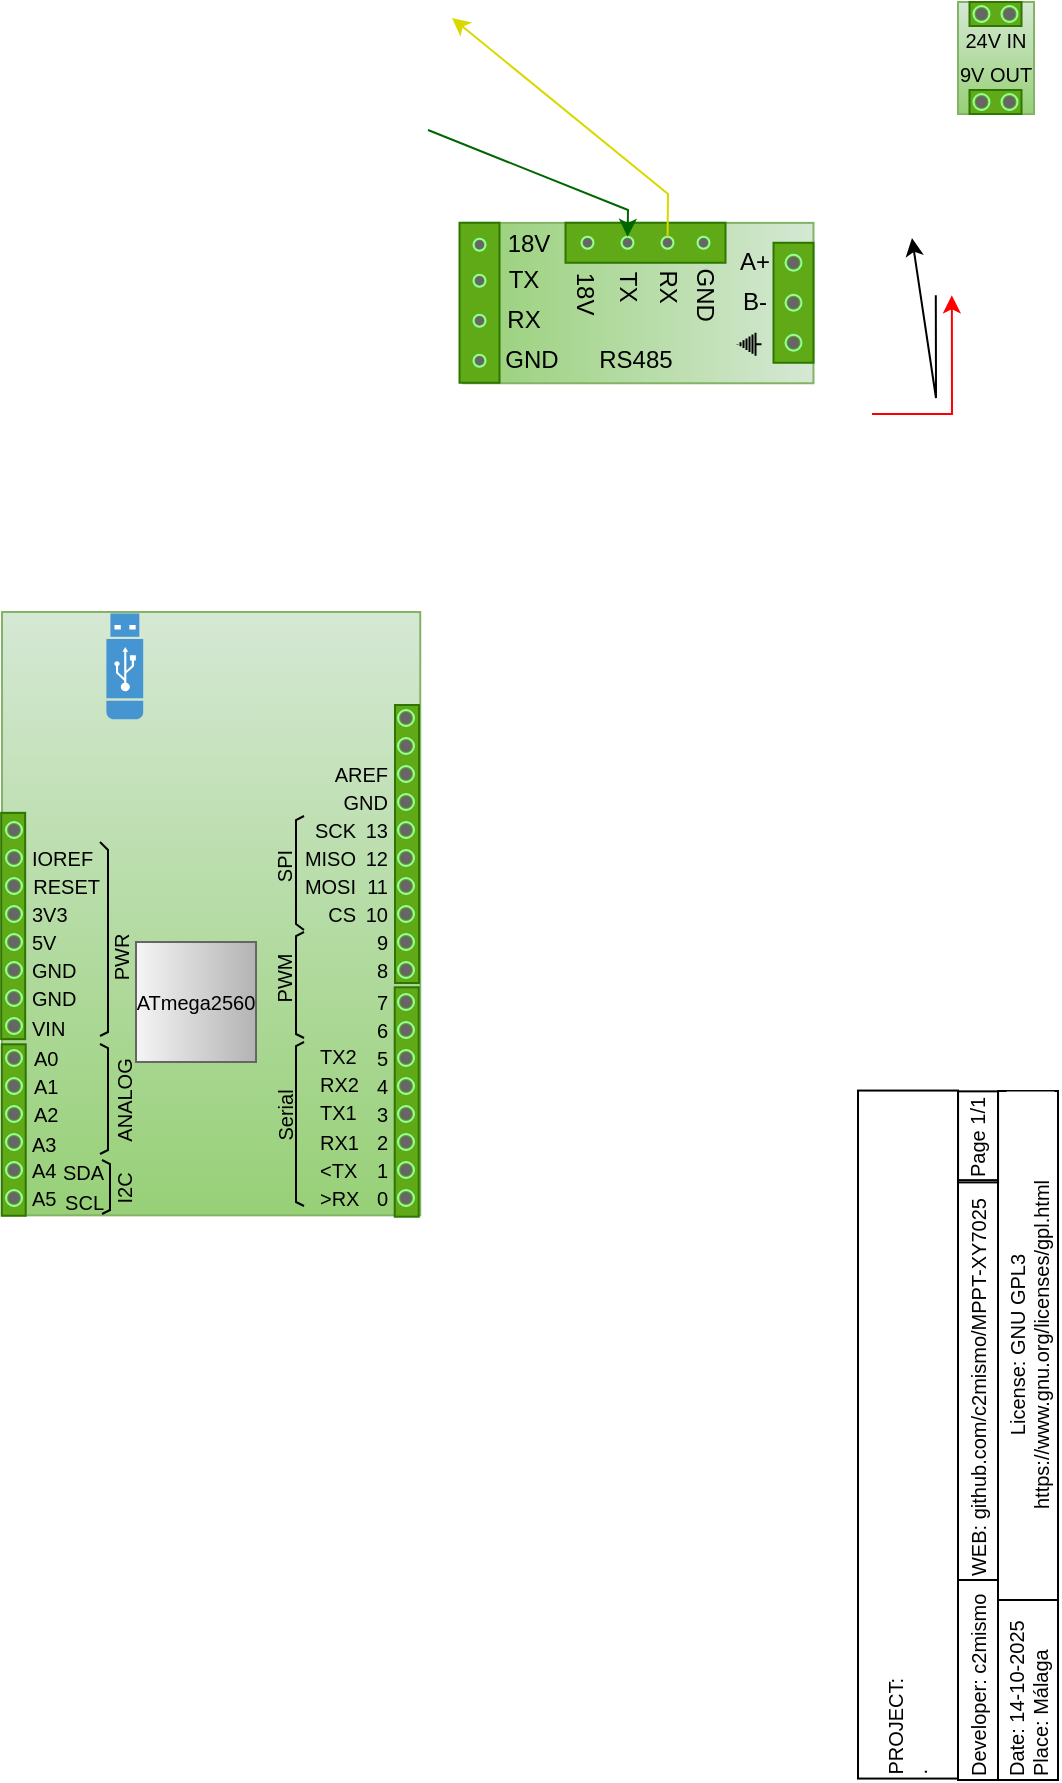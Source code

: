 <mxfile version="28.2.5">
  <diagram id="8Y96ZTpbi4Ko7jH98ETB" name="Página-1">
    <mxGraphModel dx="837" dy="505" grid="1" gridSize="2" guides="1" tooltips="1" connect="1" arrows="1" fold="1" page="1" pageScale="1" pageWidth="827" pageHeight="1169" background="#ffffff" math="0" shadow="0">
      <root>
        <mxCell id="0" />
        <mxCell id="1" parent="0" />
        <mxCell id="uZOcMpBIj2T9dv19T4rY-1" value="" style="rounded=0;whiteSpace=wrap;html=1;strokeColor=#82b366;fontSize=10;align=center;gradientColor=#97d077;labelBackgroundColor=#2a2a2a;endFill=0;endSize=1;startFill=1;startArrow=classic;fillColor=#d5e8d4;" parent="1" vertex="1">
          <mxGeometry x="767" y="264" width="38" height="56" as="geometry" />
        </mxCell>
        <mxCell id="uZOcMpBIj2T9dv19T4rY-2" value="" style="rounded=0;whiteSpace=wrap;html=1;fontSize=10;align=center;fontColor=#ffffff;labelBackgroundColor=#FFFFFF;fillColor=#60A917;strokeColor=#2D7600;" parent="1" vertex="1">
          <mxGeometry x="772.75" y="264" width="26" height="12" as="geometry" />
        </mxCell>
        <mxCell id="uZOcMpBIj2T9dv19T4rY-4" value="" style="dashed=0;labelPosition=right;align=left;shape=mxgraph.gmdl.radiobutton;strokeWidth=1;aspect=fixed;fontColor=#ffffff;strokeColor=#96FF9D;fillColor=#666666;rotation=90;" parent="1" vertex="1">
          <mxGeometry x="788.75" y="266" width="8" height="8" as="geometry" />
        </mxCell>
        <mxCell id="uZOcMpBIj2T9dv19T4rY-5" value="" style="dashed=0;labelPosition=right;align=left;shape=mxgraph.gmdl.radiobutton;strokeWidth=1;aspect=fixed;fontColor=#ffffff;fillColor=#666666;rotation=90;strokeColor=#96FF9D;" parent="1" vertex="1">
          <mxGeometry x="774.75" y="266" width="8" height="8" as="geometry" />
        </mxCell>
        <mxCell id="uZOcMpBIj2T9dv19T4rY-22" value="24V IN" style="text;html=1;strokeColor=none;fillColor=none;align=center;verticalAlign=middle;whiteSpace=wrap;rounded=0;fontSize=10;fontColor=#000000;rotation=0;spacing=0;" parent="1" vertex="1">
          <mxGeometry x="765.75" y="279" width="40" height="8" as="geometry" />
        </mxCell>
        <mxCell id="uZOcMpBIj2T9dv19T4rY-23" value="" style="rounded=0;whiteSpace=wrap;html=1;fontSize=10;align=center;fontColor=#ffffff;labelBackgroundColor=#FFFFFF;fillColor=#60A917;strokeColor=#2D7600;" parent="1" vertex="1">
          <mxGeometry x="772.75" y="308" width="26" height="12" as="geometry" />
        </mxCell>
        <mxCell id="uZOcMpBIj2T9dv19T4rY-24" value="" style="dashed=0;labelPosition=right;align=left;shape=mxgraph.gmdl.radiobutton;strokeWidth=1;aspect=fixed;fontColor=#ffffff;strokeColor=#96FF9D;fillColor=#666666;rotation=90;" parent="1" vertex="1">
          <mxGeometry x="788.75" y="310" width="8" height="8" as="geometry" />
        </mxCell>
        <mxCell id="uZOcMpBIj2T9dv19T4rY-25" value="" style="dashed=0;labelPosition=right;align=left;shape=mxgraph.gmdl.radiobutton;strokeWidth=1;aspect=fixed;fontColor=#ffffff;fillColor=#666666;rotation=90;strokeColor=#96FF9D;" parent="1" vertex="1">
          <mxGeometry x="774.75" y="310" width="8" height="8" as="geometry" />
        </mxCell>
        <mxCell id="uZOcMpBIj2T9dv19T4rY-26" value="9V OUT" style="text;html=1;strokeColor=none;fillColor=none;align=center;verticalAlign=middle;whiteSpace=wrap;rounded=0;fontSize=10;fontColor=#000000;rotation=0;spacing=0;" parent="1" vertex="1">
          <mxGeometry x="765.75" y="296" width="40" height="8" as="geometry" />
        </mxCell>
        <mxCell id="ElQxYi4ZuHdGutTYbFOP-827" value="PROJECT:&amp;nbsp; &amp;nbsp;&amp;nbsp;&lt;br&gt;." style="rounded=0;whiteSpace=wrap;html=1;labelBackgroundColor=#FFFFFF;strokeColor=#000000;fillColor=none;fontSize=10;fontColor=#000000;align=left;rotation=-90;" parent="1" vertex="1">
          <mxGeometry x="570" y="955.28" width="344" height="50" as="geometry" />
        </mxCell>
        <mxCell id="ElQxYi4ZuHdGutTYbFOP-828" value="Developer: c2mismo" style="rounded=0;whiteSpace=wrap;html=1;labelBackgroundColor=#FFFFFF;strokeColor=#000000;fillColor=none;fontSize=10;fontColor=#000000;align=left;rotation=-90;" parent="1" vertex="1">
          <mxGeometry x="727" y="1093" width="100" height="20" as="geometry" />
        </mxCell>
        <mxCell id="ElQxYi4ZuHdGutTYbFOP-829" value="WEB: github.com/c2mismo/MPPT-XY7025" style="rounded=0;whiteSpace=wrap;html=1;labelBackgroundColor=#FFFFFF;strokeColor=#000000;fillColor=none;fontSize=10;fontColor=#000000;align=left;rotation=-90;" parent="1" vertex="1">
          <mxGeometry x="677.04" y="943.04" width="199.93" height="20" as="geometry" />
        </mxCell>
        <mxCell id="ElQxYi4ZuHdGutTYbFOP-830" value="Date: 14-10-2025&lt;br&gt;Place: Málaga" style="rounded=0;whiteSpace=wrap;html=1;labelBackgroundColor=#FFFFFF;strokeColor=#000000;fillColor=none;fontSize=10;fontColor=#000000;align=left;rotation=-90;" parent="1" vertex="1">
          <mxGeometry x="757" y="1093" width="90" height="30" as="geometry" />
        </mxCell>
        <mxCell id="ElQxYi4ZuHdGutTYbFOP-831" value="License: GNU GPL3 https://www.gnu.org/licenses/gpl.html" style="rounded=0;whiteSpace=wrap;html=1;labelBackgroundColor=#FFFFFF;strokeColor=#000000;fillColor=none;fontSize=10;fontColor=#000000;align=center;rotation=-90;" parent="1" vertex="1">
          <mxGeometry x="674.75" y="920.75" width="254.5" height="30" as="geometry" />
        </mxCell>
        <mxCell id="ElQxYi4ZuHdGutTYbFOP-832" value="Page 1/1" style="rounded=0;whiteSpace=wrap;html=1;labelBackgroundColor=#FFFFFF;strokeColor=#000000;fillColor=none;fontSize=10;fontColor=#000000;align=center;rotation=-90;" parent="1" vertex="1">
          <mxGeometry x="754.27" y="821.44" width="45.52" height="20" as="geometry" />
        </mxCell>
        <mxCell id="o0JTEQ_RcU2ZA-KM8uhK-1" value="" style="rounded=0;whiteSpace=wrap;html=1;strokeColor=#82b366;fontSize=10;align=center;gradientColor=#97d077;labelBackgroundColor=#2a2a2a;endFill=0;endSize=1;startFill=1;startArrow=classic;fillColor=#d5e8d4;rotation=-270;" parent="1" vertex="1">
          <mxGeometry x="567.12" y="327" width="80.19" height="175.06" as="geometry" />
        </mxCell>
        <mxCell id="o0JTEQ_RcU2ZA-KM8uhK-2" value="A+" style="text;html=1;strokeColor=none;fillColor=none;align=center;verticalAlign=middle;whiteSpace=wrap;rounded=0;fontSize=12;fontColor=#000000;rotation=0;spacing=0;" parent="1" vertex="1">
          <mxGeometry x="658.755" y="390.38" width="13" height="8" as="geometry" />
        </mxCell>
        <mxCell id="o0JTEQ_RcU2ZA-KM8uhK-3" value="B-" style="text;html=1;strokeColor=none;fillColor=none;align=center;verticalAlign=middle;whiteSpace=wrap;rounded=0;fontSize=12;fontColor=#000000;rotation=0;spacing=0;" parent="1" vertex="1">
          <mxGeometry x="658.755" y="410.38" width="13" height="8" as="geometry" />
        </mxCell>
        <mxCell id="o0JTEQ_RcU2ZA-KM8uhK-4" value="" style="pointerEvents=1;verticalLabelPosition=bottom;shadow=0;dashed=0;align=center;html=1;verticalAlign=top;shape=mxgraph.electrical.signal_sources.protective_earth;fontColor=#080808;strokeColor=#000000;direction=north;rotation=-180;" parent="1" vertex="1">
          <mxGeometry x="656.755" y="429.38" width="12" height="11.45" as="geometry" />
        </mxCell>
        <mxCell id="o0JTEQ_RcU2ZA-KM8uhK-5" value="" style="rounded=0;whiteSpace=wrap;html=1;labelBackgroundColor=#FFFFFF;strokeColor=#2D7600;fillColor=#60a917;fontSize=10;fontColor=#ffffff;align=center;rotation=-180;" parent="1" vertex="1">
          <mxGeometry x="517.755" y="374.38" width="20" height="80" as="geometry" />
        </mxCell>
        <mxCell id="o0JTEQ_RcU2ZA-KM8uhK-6" value="" style="rounded=0;whiteSpace=wrap;html=1;labelBackgroundColor=#FFFFFF;strokeColor=#2D7600;fillColor=#60a917;fontSize=10;fontColor=#ffffff;align=center;rotation=-180;" parent="1" vertex="1">
          <mxGeometry x="674.755" y="384.38" width="20" height="60" as="geometry" />
        </mxCell>
        <mxCell id="o0JTEQ_RcU2ZA-KM8uhK-7" value="" style="dashed=0;labelPosition=right;align=left;shape=mxgraph.gmdl.radiobutton;strokeWidth=1;aspect=fixed;fontColor=#ffffff;strokeColor=#96FF9D;fillColor=#666666;rotation=-180;" parent="1" vertex="1">
          <mxGeometry x="680.755" y="430.38" width="8" height="8" as="geometry" />
        </mxCell>
        <mxCell id="o0JTEQ_RcU2ZA-KM8uhK-8" value="" style="dashed=0;labelPosition=right;align=left;shape=mxgraph.gmdl.radiobutton;strokeWidth=1;aspect=fixed;fontColor=#ffffff;fillColor=#666666;rotation=-180;strokeColor=#96FF9D;" parent="1" vertex="1">
          <mxGeometry x="680.755" y="410.38" width="8" height="8" as="geometry" />
        </mxCell>
        <mxCell id="o0JTEQ_RcU2ZA-KM8uhK-9" value="" style="dashed=0;labelPosition=right;align=left;shape=mxgraph.gmdl.radiobutton;strokeWidth=1;aspect=fixed;fontColor=#ffffff;strokeColor=#96FF9D;fillColor=#666666;rotation=-180;" parent="1" vertex="1">
          <mxGeometry x="680.755" y="390.38" width="8" height="8" as="geometry" />
        </mxCell>
        <mxCell id="o0JTEQ_RcU2ZA-KM8uhK-10" value="" style="rounded=0;whiteSpace=wrap;html=1;labelBackgroundColor=#FFFFFF;strokeColor=#2D7600;fillColor=#60a917;fontSize=10;fontColor=#ffffff;align=center;rotation=-90;" parent="1" vertex="1">
          <mxGeometry x="600.755" y="344.38" width="20" height="80" as="geometry" />
        </mxCell>
        <mxCell id="o0JTEQ_RcU2ZA-KM8uhK-11" value="GND" style="text;html=1;strokeColor=none;fillColor=none;align=center;verticalAlign=middle;whiteSpace=wrap;rounded=0;fontSize=12;fontColor=#000000;rotation=90;spacing=0;" parent="1" vertex="1">
          <mxGeometry x="628.755" y="406.38" width="23" height="8" as="geometry" />
        </mxCell>
        <mxCell id="o0JTEQ_RcU2ZA-KM8uhK-12" value="18V" style="text;html=1;strokeColor=none;fillColor=none;align=center;verticalAlign=middle;whiteSpace=wrap;rounded=0;fontSize=12;fontColor=#000000;rotation=90;spacing=0;" parent="1" vertex="1">
          <mxGeometry x="569.08" y="406.06" width="22.85" height="8" as="geometry" />
        </mxCell>
        <mxCell id="o0JTEQ_RcU2ZA-KM8uhK-13" value="TX" style="text;html=1;strokeColor=none;fillColor=none;align=center;verticalAlign=middle;whiteSpace=wrap;rounded=0;fontSize=12;fontColor=#000000;rotation=90;spacing=0;" parent="1" vertex="1">
          <mxGeometry x="593.755" y="402.38" width="16.12" height="8" as="geometry" />
        </mxCell>
        <mxCell id="o0JTEQ_RcU2ZA-KM8uhK-14" value="RX" style="text;html=1;strokeColor=none;fillColor=none;align=center;verticalAlign=middle;whiteSpace=wrap;rounded=0;fontSize=12;fontColor=#000000;rotation=90;spacing=0;" parent="1" vertex="1">
          <mxGeometry x="613.755" y="402.38" width="16.12" height="8" as="geometry" />
        </mxCell>
        <mxCell id="o0JTEQ_RcU2ZA-KM8uhK-15" value="" style="dashed=0;labelPosition=right;align=left;shape=mxgraph.gmdl.radiobutton;strokeWidth=1;aspect=fixed;fontColor=#ffffff;strokeColor=#96FF9D;fillColor=#666666;rotation=-90;" parent="1" vertex="1">
          <mxGeometry x="578.755" y="381.38" width="6" height="6" as="geometry" />
        </mxCell>
        <mxCell id="o0JTEQ_RcU2ZA-KM8uhK-16" value="" style="dashed=0;labelPosition=right;align=left;shape=mxgraph.gmdl.radiobutton;strokeWidth=1;aspect=fixed;fontColor=#ffffff;strokeColor=#96FF9D;fillColor=#666666;rotation=-90;" parent="1" vertex="1">
          <mxGeometry x="598.755" y="381.38" width="6" height="6" as="geometry" />
        </mxCell>
        <mxCell id="o0JTEQ_RcU2ZA-KM8uhK-17" value="" style="dashed=0;labelPosition=right;align=left;shape=mxgraph.gmdl.radiobutton;strokeWidth=1;aspect=fixed;fontColor=#ffffff;strokeColor=#96FF9D;fillColor=#666666;rotation=-90;" parent="1" vertex="1">
          <mxGeometry x="618.755" y="381.38" width="6" height="6" as="geometry" />
        </mxCell>
        <mxCell id="o0JTEQ_RcU2ZA-KM8uhK-18" value="" style="dashed=0;labelPosition=right;align=left;shape=mxgraph.gmdl.radiobutton;strokeWidth=1;aspect=fixed;fontColor=#ffffff;strokeColor=#96FF9D;fillColor=#666666;rotation=-90;" parent="1" vertex="1">
          <mxGeometry x="636.755" y="381.38" width="6" height="6" as="geometry" />
        </mxCell>
        <mxCell id="o0JTEQ_RcU2ZA-KM8uhK-19" value="RS485" style="text;html=1;strokeColor=none;fillColor=none;align=center;verticalAlign=middle;whiteSpace=wrap;rounded=0;fontSize=12;fontColor=#000000;rotation=0;spacing=0;" parent="1" vertex="1">
          <mxGeometry x="585.755" y="439.38" width="40" height="8" as="geometry" />
        </mxCell>
        <mxCell id="o0JTEQ_RcU2ZA-KM8uhK-20" value="18V" style="text;html=1;strokeColor=none;fillColor=none;align=center;verticalAlign=middle;whiteSpace=wrap;rounded=0;fontSize=12;fontColor=#000000;rotation=0;spacing=0;" parent="1" vertex="1">
          <mxGeometry x="541.76" y="381.38" width="20.85" height="8" as="geometry" />
        </mxCell>
        <mxCell id="o0JTEQ_RcU2ZA-KM8uhK-21" value="GND" style="text;html=1;strokeColor=none;fillColor=none;align=center;verticalAlign=middle;whiteSpace=wrap;rounded=0;fontSize=12;fontColor=#000000;rotation=0;spacing=0;" parent="1" vertex="1">
          <mxGeometry x="541.755" y="439.38" width="24.12" height="8" as="geometry" />
        </mxCell>
        <mxCell id="o0JTEQ_RcU2ZA-KM8uhK-22" value="RX" style="text;html=1;strokeColor=none;fillColor=none;align=center;verticalAlign=middle;whiteSpace=wrap;rounded=0;fontSize=12;fontColor=#000000;rotation=0;spacing=0;" parent="1" vertex="1">
          <mxGeometry x="541.755" y="419.38" width="16.12" height="8" as="geometry" />
        </mxCell>
        <mxCell id="o0JTEQ_RcU2ZA-KM8uhK-23" value="TX" style="text;html=1;strokeColor=none;fillColor=none;align=center;verticalAlign=middle;whiteSpace=wrap;rounded=0;fontSize=12;fontColor=#000000;rotation=0;spacing=0;" parent="1" vertex="1">
          <mxGeometry x="541.755" y="399.38" width="16.12" height="8" as="geometry" />
        </mxCell>
        <mxCell id="o0JTEQ_RcU2ZA-KM8uhK-24" value="" style="dashed=0;labelPosition=right;align=left;shape=mxgraph.gmdl.radiobutton;strokeWidth=1;aspect=fixed;fontColor=#ffffff;strokeColor=#96FF9D;fillColor=#666666;rotation=-180;" parent="1" vertex="1">
          <mxGeometry x="524.755" y="440.38" width="6" height="6" as="geometry" />
        </mxCell>
        <mxCell id="o0JTEQ_RcU2ZA-KM8uhK-25" value="" style="dashed=0;labelPosition=right;align=left;shape=mxgraph.gmdl.radiobutton;strokeWidth=1;aspect=fixed;fontColor=#ffffff;strokeColor=#96FF9D;fillColor=#666666;rotation=-180;" parent="1" vertex="1">
          <mxGeometry x="524.755" y="420.38" width="6" height="6" as="geometry" />
        </mxCell>
        <mxCell id="o0JTEQ_RcU2ZA-KM8uhK-26" value="" style="dashed=0;labelPosition=right;align=left;shape=mxgraph.gmdl.radiobutton;strokeWidth=1;aspect=fixed;fontColor=#ffffff;strokeColor=#96FF9D;fillColor=#666666;rotation=-180;" parent="1" vertex="1">
          <mxGeometry x="524.755" y="400.38" width="6" height="6" as="geometry" />
        </mxCell>
        <mxCell id="o0JTEQ_RcU2ZA-KM8uhK-27" value="" style="dashed=0;labelPosition=right;align=left;shape=mxgraph.gmdl.radiobutton;strokeWidth=1;aspect=fixed;fontColor=#ffffff;strokeColor=#96FF9D;fillColor=#666666;rotation=-180;" parent="1" vertex="1">
          <mxGeometry x="524.755" y="382.38" width="6" height="6" as="geometry" />
        </mxCell>
        <mxCell id="wBgEwArHtZpxMwIipRof-61" value="" style="endArrow=classic;html=1;fontSize=10;startArrow=none;startFill=0;rounded=0;endFill=1;jumpStyle=arc;spacing=0;endSize=6;startSize=6;strokeColor=#D9D900;strokeWidth=1;" parent="1" source="o0JTEQ_RcU2ZA-KM8uhK-17" edge="1">
          <mxGeometry width="50" height="50" relative="1" as="geometry">
            <mxPoint x="566" y="392" as="sourcePoint" />
            <mxPoint x="514" y="272" as="targetPoint" />
            <Array as="points">
              <mxPoint x="622" y="360" />
            </Array>
          </mxGeometry>
        </mxCell>
        <mxCell id="wBgEwArHtZpxMwIipRof-5" value="" style="endArrow=none;html=1;rounded=0;strokeColor=#FF0000;strokeWidth=1;startArrow=classic;startFill=1;endSize=6;startSize=6;exitX=0.636;exitY=0.977;exitDx=0;exitDy=0;exitPerimeter=0;" parent="1" edge="1">
          <mxGeometry width="50" height="50" relative="1" as="geometry">
            <mxPoint x="763.926" y="410.678" as="sourcePoint" />
            <mxPoint x="724" y="470" as="targetPoint" />
            <Array as="points">
              <mxPoint x="764" y="470" />
            </Array>
          </mxGeometry>
        </mxCell>
        <mxCell id="wBgEwArHtZpxMwIipRof-6" value="" style="endArrow=classic;html=1;rounded=0;strokeColor=#000000;strokeWidth=1;endFill=1;endSize=6;startSize=6;exitX=0.394;exitY=0.977;exitDx=0;exitDy=0;exitPerimeter=0;" parent="1" edge="1">
          <mxGeometry width="50" height="50" relative="1" as="geometry">
            <mxPoint x="755.899" y="410.678" as="sourcePoint" />
            <mxPoint x="744" y="382" as="targetPoint" />
            <Array as="points">
              <mxPoint x="756" y="462" />
            </Array>
          </mxGeometry>
        </mxCell>
        <mxCell id="DFLxuCtTf2tWXGrLO5R8-3" value="" style="endArrow=classic;html=1;fontSize=10;startArrow=none;startFill=0;rounded=0;endFill=1;jumpStyle=arc;spacing=0;endSize=6;startSize=6;strokeWidth=1;strokeColor=#006600;" parent="1" target="o0JTEQ_RcU2ZA-KM8uhK-16" edge="1">
          <mxGeometry width="50" height="50" relative="1" as="geometry">
            <mxPoint x="502" y="328" as="sourcePoint" />
            <mxPoint x="419.36" y="437.864" as="targetPoint" />
            <Array as="points">
              <mxPoint x="602" y="368" />
            </Array>
          </mxGeometry>
        </mxCell>
        <mxCell id="ElQxYi4ZuHdGutTYbFOP-1447" value="" style="rounded=0;whiteSpace=wrap;html=1;strokeColor=#82b366;rotation=0;fontSize=10;labelBackgroundColor=#2a2a2a;endFill=0;endSize=1;startFill=1;startArrow=classic;fillColor=#D5E8D4;gradientColor=#97D077;movable=0;resizable=0;rotatable=0;deletable=0;editable=0;locked=1;connectable=0;" parent="1" vertex="1">
          <mxGeometry x="289" y="569.005" width="209.12" height="301.67" as="geometry" />
        </mxCell>
        <mxCell id="ElQxYi4ZuHdGutTYbFOP-1239" value="" style="rounded=0;whiteSpace=wrap;html=1;strokeColor=#2D7600;fontSize=10;align=center;fontColor=#ffffff;labelBackgroundColor=#FFFFFF;fillColor=#60A917;rotation=-90;" parent="1" vertex="1">
          <mxGeometry x="422" y="679.005" width="139" height="12" as="geometry" />
        </mxCell>
        <mxCell id="ElQxYi4ZuHdGutTYbFOP-1240" value="" style="dashed=0;labelPosition=right;align=left;shape=mxgraph.gmdl.radiobutton;strokeWidth=1;aspect=fixed;fontColor=#ffffff;strokeColor=#96FF9D;fillColor=#666666;rotation=0;" parent="1" vertex="1">
          <mxGeometry x="487" y="716.005" width="8" height="8" as="geometry" />
        </mxCell>
        <mxCell id="ElQxYi4ZuHdGutTYbFOP-1241" value="" style="dashed=0;labelPosition=right;align=left;shape=mxgraph.gmdl.radiobutton;strokeWidth=1;aspect=fixed;fontColor=#ffffff;strokeColor=#96FF9D;fillColor=#666666;rotation=0;" parent="1" vertex="1">
          <mxGeometry x="487" y="730.005" width="8" height="8" as="geometry" />
        </mxCell>
        <mxCell id="ElQxYi4ZuHdGutTYbFOP-1242" value="A2" style="text;html=1;strokeColor=none;fillColor=none;align=left;verticalAlign=middle;whiteSpace=wrap;rounded=0;fontSize=10;fontColor=#000000;rotation=0;spacing=0;labelPosition=center;verticalLabelPosition=middle;" parent="1" vertex="1">
          <mxGeometry x="305" y="816.005" width="34" height="8" as="geometry" />
        </mxCell>
        <mxCell id="ElQxYi4ZuHdGutTYbFOP-1243" value="A1" style="text;html=1;strokeColor=none;fillColor=none;align=left;verticalAlign=middle;whiteSpace=wrap;rounded=0;fontSize=10;fontColor=#000000;rotation=0;spacing=0;labelPosition=center;verticalLabelPosition=middle;" parent="1" vertex="1">
          <mxGeometry x="305" y="802.005" width="34" height="8" as="geometry" />
        </mxCell>
        <mxCell id="ElQxYi4ZuHdGutTYbFOP-1244" value="" style="dashed=0;labelPosition=right;align=left;shape=mxgraph.gmdl.radiobutton;strokeWidth=1;aspect=fixed;fontColor=#ffffff;strokeColor=#96FF9D;fillColor=#666666;rotation=0;" parent="1" vertex="1">
          <mxGeometry x="487" y="688.005" width="8" height="8" as="geometry" />
        </mxCell>
        <mxCell id="ElQxYi4ZuHdGutTYbFOP-1245" value="" style="dashed=0;labelPosition=right;align=left;shape=mxgraph.gmdl.radiobutton;strokeWidth=1;aspect=fixed;fontColor=#ffffff;strokeColor=#96FF9D;fillColor=#666666;rotation=0;" parent="1" vertex="1">
          <mxGeometry x="487" y="702.005" width="8" height="8" as="geometry" />
        </mxCell>
        <mxCell id="ElQxYi4ZuHdGutTYbFOP-1246" value="A0" style="text;html=1;strokeColor=none;fillColor=none;align=left;verticalAlign=middle;whiteSpace=wrap;rounded=0;fontSize=10;fontColor=#000000;rotation=0;spacing=0;labelPosition=center;verticalLabelPosition=middle;" parent="1" vertex="1">
          <mxGeometry x="305" y="788.005" width="34" height="8" as="geometry" />
        </mxCell>
        <mxCell id="ElQxYi4ZuHdGutTYbFOP-1248" value="" style="dashed=0;labelPosition=right;align=left;shape=mxgraph.gmdl.radiobutton;strokeWidth=1;aspect=fixed;fontColor=#ffffff;strokeColor=#96FF9D;fillColor=#666666;rotation=0;" parent="1" vertex="1">
          <mxGeometry x="487" y="660.005" width="8" height="8" as="geometry" />
        </mxCell>
        <mxCell id="ElQxYi4ZuHdGutTYbFOP-1249" value="" style="dashed=0;labelPosition=right;align=left;shape=mxgraph.gmdl.radiobutton;strokeWidth=1;aspect=fixed;fontColor=#ffffff;strokeColor=#96FF9D;fillColor=#666666;rotation=0;" parent="1" vertex="1">
          <mxGeometry x="487" y="674.005" width="8" height="8" as="geometry" />
        </mxCell>
        <mxCell id="ElQxYi4ZuHdGutTYbFOP-1251" value="AREF" style="text;html=1;strokeColor=none;fillColor=none;align=right;verticalAlign=middle;whiteSpace=wrap;rounded=0;fontSize=10;fontColor=#000000;rotation=0;spacing=0;labelPosition=center;verticalLabelPosition=middle;" parent="1" vertex="1">
          <mxGeometry x="448" y="646.005" width="34" height="8" as="geometry" />
        </mxCell>
        <mxCell id="ElQxYi4ZuHdGutTYbFOP-1252" value="" style="dashed=0;labelPosition=right;align=left;shape=mxgraph.gmdl.radiobutton;strokeWidth=1;aspect=fixed;fontColor=#ffffff;strokeColor=#96FF9D;fillColor=#666666;rotation=0;" parent="1" vertex="1">
          <mxGeometry x="487" y="632.005" width="8" height="8" as="geometry" />
        </mxCell>
        <mxCell id="ElQxYi4ZuHdGutTYbFOP-1253" value="" style="dashed=0;labelPosition=right;align=left;shape=mxgraph.gmdl.radiobutton;strokeWidth=1;aspect=fixed;fontColor=#ffffff;strokeColor=#96FF9D;fillColor=#666666;rotation=0;" parent="1" vertex="1">
          <mxGeometry x="487" y="646.005" width="8" height="8" as="geometry" />
        </mxCell>
        <mxCell id="ElQxYi4ZuHdGutTYbFOP-1257" value="" style="dashed=0;labelPosition=right;align=left;shape=mxgraph.gmdl.radiobutton;strokeWidth=1;aspect=fixed;fontColor=#ffffff;strokeColor=#96FF9D;fillColor=#666666;rotation=0;" parent="1" vertex="1">
          <mxGeometry x="487" y="618.005" width="8" height="8" as="geometry" />
        </mxCell>
        <mxCell id="ElQxYi4ZuHdGutTYbFOP-1283" value="A5" style="text;html=1;strokeColor=none;fillColor=none;align=left;verticalAlign=middle;whiteSpace=wrap;rounded=0;fontSize=10;fontColor=#000000;rotation=0;spacing=0;labelPosition=center;verticalLabelPosition=middle;" parent="1" vertex="1">
          <mxGeometry x="304" y="858.005" width="34" height="8" as="geometry" />
        </mxCell>
        <mxCell id="ElQxYi4ZuHdGutTYbFOP-1284" value="" style="dashed=0;labelPosition=right;align=left;shape=mxgraph.gmdl.radiobutton;strokeWidth=1;aspect=fixed;fontColor=#ffffff;strokeColor=#96FF9D;fillColor=#666666;rotation=0;" parent="1" vertex="1">
          <mxGeometry x="487" y="744.005" width="8" height="8" as="geometry" />
        </mxCell>
        <mxCell id="ElQxYi4ZuHdGutTYbFOP-1286" value="A4" style="text;html=1;strokeColor=none;fillColor=none;align=left;verticalAlign=middle;whiteSpace=wrap;rounded=0;fontSize=10;fontColor=#000000;rotation=0;spacing=0;labelPosition=center;verticalLabelPosition=middle;" parent="1" vertex="1">
          <mxGeometry x="304" y="844.005" width="34" height="8" as="geometry" />
        </mxCell>
        <mxCell id="ElQxYi4ZuHdGutTYbFOP-1287" value="A3" style="text;html=1;strokeColor=none;fillColor=none;align=left;verticalAlign=middle;whiteSpace=wrap;rounded=0;fontSize=10;fontColor=#000000;rotation=0;spacing=0;labelPosition=center;verticalLabelPosition=middle;" parent="1" vertex="1">
          <mxGeometry x="304" y="831.005" width="34" height="8" as="geometry" />
        </mxCell>
        <mxCell id="ElQxYi4ZuHdGutTYbFOP-1310" value="" style="rounded=0;whiteSpace=wrap;html=1;strokeColor=#2D7600;fontSize=10;align=center;fontColor=#ffffff;labelBackgroundColor=#FFFFFF;rotation=-270;fillColor=#60A917;" parent="1" vertex="1">
          <mxGeometry x="252" y="822.005" width="85.72" height="12" as="geometry" />
        </mxCell>
        <mxCell id="ElQxYi4ZuHdGutTYbFOP-1343" value="" style="dashed=0;labelPosition=right;align=left;shape=mxgraph.gmdl.radiobutton;strokeWidth=1;aspect=fixed;fontColor=#ffffff;strokeColor=#96FF9D;fillColor=#666666;rotation=-180;" parent="1" vertex="1">
          <mxGeometry x="291" y="802.005" width="8" height="8" as="geometry" />
        </mxCell>
        <mxCell id="ElQxYi4ZuHdGutTYbFOP-1344" value="" style="dashed=0;labelPosition=right;align=left;shape=mxgraph.gmdl.radiobutton;strokeWidth=1;aspect=fixed;fontColor=#ffffff;strokeColor=#96FF9D;fillColor=#666666;rotation=-180;" parent="1" vertex="1">
          <mxGeometry x="291" y="788.005" width="8" height="8" as="geometry" />
        </mxCell>
        <mxCell id="ElQxYi4ZuHdGutTYbFOP-1347" value="" style="dashed=0;labelPosition=right;align=left;shape=mxgraph.gmdl.radiobutton;strokeWidth=1;aspect=fixed;fontColor=#ffffff;strokeColor=#96FF9D;fillColor=#666666;rotation=-180;" parent="1" vertex="1">
          <mxGeometry x="291" y="830.005" width="8" height="8" as="geometry" />
        </mxCell>
        <mxCell id="ElQxYi4ZuHdGutTYbFOP-1348" value="" style="dashed=0;labelPosition=right;align=left;shape=mxgraph.gmdl.radiobutton;strokeWidth=1;aspect=fixed;fontColor=#ffffff;strokeColor=#96FF9D;fillColor=#666666;rotation=-180;" parent="1" vertex="1">
          <mxGeometry x="291" y="816.005" width="8" height="8" as="geometry" />
        </mxCell>
        <mxCell id="ElQxYi4ZuHdGutTYbFOP-1351" value="" style="dashed=0;labelPosition=right;align=left;shape=mxgraph.gmdl.radiobutton;strokeWidth=1;aspect=fixed;fontColor=#ffffff;strokeColor=#96FF9D;fillColor=#666666;rotation=-180;" parent="1" vertex="1">
          <mxGeometry x="291" y="858.005" width="8" height="8" as="geometry" />
        </mxCell>
        <mxCell id="ElQxYi4ZuHdGutTYbFOP-1352" value="" style="dashed=0;labelPosition=right;align=left;shape=mxgraph.gmdl.radiobutton;strokeWidth=1;aspect=fixed;fontColor=#ffffff;strokeColor=#96FF9D;fillColor=#666666;rotation=-180;" parent="1" vertex="1">
          <mxGeometry x="291" y="844.005" width="8" height="8" as="geometry" />
        </mxCell>
        <mxCell id="ElQxYi4ZuHdGutTYbFOP-1445" value="" style="pointerEvents=1;shadow=0;dashed=0;html=1;strokeColor=none;fillColor=#4495D1;labelPosition=center;verticalLabelPosition=bottom;verticalAlign=top;align=center;outlineConnect=0;shape=mxgraph.veeam.usb;labelBackgroundColor=#FFFFFF;fontSize=10;fontColor=#000000;rotation=-90;" parent="1" vertex="1">
          <mxGeometry x="324" y="587.005" width="52.8" height="18.4" as="geometry" />
        </mxCell>
        <mxCell id="ElQxYi4ZuHdGutTYbFOP-1446" value="ATmega2560" style="rounded=0;whiteSpace=wrap;html=1;labelBackgroundColor=none;strokeColor=#666666;fontSize=10;align=center;rotation=0;fillColor=#f5f5f5;gradientColor=#b3b3b3;gradientDirection=east;fontColor=#000000;" parent="1" vertex="1">
          <mxGeometry x="356" y="734.005" width="60" height="60" as="geometry" />
        </mxCell>
        <mxCell id="ElQxYi4ZuHdGutTYbFOP-1493" value="5" style="text;html=1;strokeColor=none;fillColor=none;align=right;verticalAlign=middle;whiteSpace=wrap;rounded=0;fontSize=10;fontColor=#000000;rotation=0;spacing=0;" parent="1" vertex="1">
          <mxGeometry x="458" y="788.005" width="24" height="8" as="geometry" />
        </mxCell>
        <mxCell id="ElQxYi4ZuHdGutTYbFOP-1494" value="6" style="text;html=1;strokeColor=none;fillColor=none;align=right;verticalAlign=middle;whiteSpace=wrap;rounded=0;fontSize=10;fontColor=#000000;rotation=0;spacing=0;" parent="1" vertex="1">
          <mxGeometry x="458" y="774.005" width="24" height="8" as="geometry" />
        </mxCell>
        <mxCell id="ElQxYi4ZuHdGutTYbFOP-1495" value="7" style="text;html=1;strokeColor=none;fillColor=none;align=right;verticalAlign=middle;whiteSpace=wrap;rounded=0;fontSize=10;fontColor=#000000;rotation=0;spacing=0;" parent="1" vertex="1">
          <mxGeometry x="458" y="760.005" width="24" height="8" as="geometry" />
        </mxCell>
        <mxCell id="ElQxYi4ZuHdGutTYbFOP-1496" value="8" style="text;html=1;strokeColor=none;fillColor=none;align=right;verticalAlign=middle;whiteSpace=wrap;rounded=0;fontSize=10;fontColor=#000000;rotation=0;spacing=0;" parent="1" vertex="1">
          <mxGeometry x="458" y="744.005" width="24" height="8" as="geometry" />
        </mxCell>
        <mxCell id="ElQxYi4ZuHdGutTYbFOP-1497" value="9" style="text;html=1;strokeColor=none;fillColor=none;align=right;verticalAlign=middle;whiteSpace=wrap;rounded=0;fontSize=10;fontColor=#000000;rotation=0;spacing=0;" parent="1" vertex="1">
          <mxGeometry x="458" y="730.005" width="24" height="8" as="geometry" />
        </mxCell>
        <mxCell id="ElQxYi4ZuHdGutTYbFOP-1498" value="CS" style="text;html=1;strokeColor=none;fillColor=none;align=right;verticalAlign=middle;whiteSpace=wrap;rounded=0;fontSize=10;fontColor=#000000;rotation=0;spacing=0;" parent="1" vertex="1">
          <mxGeometry x="442" y="716.005" width="24" height="8" as="geometry" />
        </mxCell>
        <mxCell id="ElQxYi4ZuHdGutTYbFOP-1499" value="MOSI" style="text;html=1;strokeColor=none;fillColor=none;align=right;verticalAlign=middle;whiteSpace=wrap;rounded=0;fontSize=10;fontColor=#000000;rotation=0;spacing=0;" parent="1" vertex="1">
          <mxGeometry x="442" y="702.005" width="24" height="8" as="geometry" />
        </mxCell>
        <mxCell id="ElQxYi4ZuHdGutTYbFOP-1500" value="MISO" style="text;html=1;strokeColor=none;fillColor=none;align=right;verticalAlign=middle;whiteSpace=wrap;rounded=0;fontSize=10;fontColor=#000000;rotation=0;spacing=0;" parent="1" vertex="1">
          <mxGeometry x="442" y="688.005" width="24" height="8" as="geometry" />
        </mxCell>
        <mxCell id="ElQxYi4ZuHdGutTYbFOP-1501" value="SCK" style="text;html=1;strokeColor=none;fillColor=none;align=right;verticalAlign=middle;whiteSpace=wrap;rounded=0;fontSize=10;fontColor=#000000;rotation=0;spacing=0;" parent="1" vertex="1">
          <mxGeometry x="442" y="674.005" width="24" height="8" as="geometry" />
        </mxCell>
        <mxCell id="ElQxYi4ZuHdGutTYbFOP-1502" value="GND" style="text;html=1;strokeColor=none;fillColor=none;align=right;verticalAlign=middle;whiteSpace=wrap;rounded=0;fontSize=10;fontColor=#000000;rotation=0;spacing=0;" parent="1" vertex="1">
          <mxGeometry x="458" y="660.005" width="24" height="8" as="geometry" />
        </mxCell>
        <mxCell id="ElQxYi4ZuHdGutTYbFOP-1503" value="SCL" style="text;html=1;strokeColor=none;fillColor=none;align=right;verticalAlign=middle;whiteSpace=wrap;rounded=0;fontSize=10;fontColor=#000000;rotation=0;spacing=0;" parent="1" vertex="1">
          <mxGeometry x="316" y="860.005" width="24" height="8" as="geometry" />
        </mxCell>
        <mxCell id="ElQxYi4ZuHdGutTYbFOP-1504" value="SDA" style="text;html=1;strokeColor=none;fillColor=none;align=right;verticalAlign=middle;whiteSpace=wrap;rounded=0;fontSize=10;fontColor=#000000;rotation=0;spacing=0;" parent="1" vertex="1">
          <mxGeometry x="316" y="845.005" width="24" height="8" as="geometry" />
        </mxCell>
        <mxCell id="ElQxYi4ZuHdGutTYbFOP-1514" value="2" style="text;html=1;strokeColor=none;fillColor=none;align=right;verticalAlign=middle;whiteSpace=wrap;rounded=0;fontSize=10;fontColor=#000000;rotation=0;spacing=0;" parent="1" vertex="1">
          <mxGeometry x="458" y="830.005" width="24" height="8" as="geometry" />
        </mxCell>
        <mxCell id="ElQxYi4ZuHdGutTYbFOP-1515" value="3" style="text;html=1;strokeColor=none;fillColor=none;align=right;verticalAlign=middle;whiteSpace=wrap;rounded=0;fontSize=10;fontColor=#000000;rotation=0;spacing=0;" parent="1" vertex="1">
          <mxGeometry x="458" y="816.005" width="24" height="8" as="geometry" />
        </mxCell>
        <mxCell id="ElQxYi4ZuHdGutTYbFOP-1516" value="4" style="text;html=1;strokeColor=none;fillColor=none;align=right;verticalAlign=middle;whiteSpace=wrap;rounded=0;fontSize=10;fontColor=#000000;rotation=0;spacing=0;" parent="1" vertex="1">
          <mxGeometry x="458" y="802.005" width="24" height="8" as="geometry" />
        </mxCell>
        <mxCell id="ElQxYi4ZuHdGutTYbFOP-1537" value="" style="endArrow=none;html=1;fontSize=10;startArrow=none;startFill=0;rounded=0;endFill=0;strokeColor=#000000;jumpStyle=arc;" parent="1" edge="1">
          <mxGeometry x="1182" y="705.005" width="50" height="50" as="geometry">
            <mxPoint x="440" y="866.005" as="sourcePoint" />
            <mxPoint x="440" y="784.005" as="targetPoint" />
            <Array as="points">
              <mxPoint x="436" y="864.005" />
              <mxPoint x="436" y="786.005" />
            </Array>
          </mxGeometry>
        </mxCell>
        <mxCell id="ElQxYi4ZuHdGutTYbFOP-1553" value="&lt;div&gt;Serial&lt;/div&gt;" style="edgeLabel;html=1;align=center;verticalAlign=middle;resizable=0;points=[];fontSize=10;fontColor=#000000;labelBackgroundColor=none;rotation=-90;" parent="ElQxYi4ZuHdGutTYbFOP-1537" vertex="1" connectable="0">
          <mxGeometry relative="1" as="geometry">
            <mxPoint x="-6" y="-4" as="offset" />
          </mxGeometry>
        </mxCell>
        <mxCell id="ElQxYi4ZuHdGutTYbFOP-1538" value="" style="endArrow=none;html=1;fontSize=10;startArrow=none;startFill=0;rounded=0;endFill=0;strokeColor=#000000;jumpStyle=arc;" parent="1" edge="1">
          <mxGeometry x="1158" y="763.005" width="50" height="50" as="geometry">
            <mxPoint x="440" y="728.005" as="sourcePoint" />
            <mxPoint x="440" y="671.005" as="targetPoint" />
            <Array as="points">
              <mxPoint x="436" y="725.005" />
              <mxPoint x="436" y="673.005" />
            </Array>
          </mxGeometry>
        </mxCell>
        <mxCell id="ElQxYi4ZuHdGutTYbFOP-1539" value="&lt;div&gt;SPI&lt;/div&gt;" style="edgeLabel;html=1;align=center;verticalAlign=middle;resizable=0;points=[];fontSize=10;fontColor=#000000;labelBackgroundColor=none;rotation=-90;" parent="ElQxYi4ZuHdGutTYbFOP-1538" vertex="1" connectable="0">
          <mxGeometry relative="1" as="geometry">
            <mxPoint x="-6" y="-3" as="offset" />
          </mxGeometry>
        </mxCell>
        <mxCell id="ElQxYi4ZuHdGutTYbFOP-1548" value="" style="endArrow=none;html=1;fontSize=10;startArrow=none;startFill=0;rounded=0;endFill=0;strokeColor=#000000;jumpStyle=arc;" parent="1" edge="1">
          <mxGeometry x="1064" y="733.005" width="50" height="50" as="geometry">
            <mxPoint x="338" y="840.005" as="sourcePoint" />
            <mxPoint x="338" y="785.005" as="targetPoint" />
            <Array as="points">
              <mxPoint x="342" y="838.005" />
              <mxPoint x="342" y="787.005" />
            </Array>
          </mxGeometry>
        </mxCell>
        <mxCell id="ElQxYi4ZuHdGutTYbFOP-1549" value="ANALOG" style="edgeLabel;html=1;align=center;verticalAlign=middle;resizable=0;points=[];fontSize=10;fontColor=#000000;labelBackgroundColor=none;rotation=-90;" parent="ElQxYi4ZuHdGutTYbFOP-1548" vertex="1" connectable="0">
          <mxGeometry relative="1" as="geometry">
            <mxPoint x="8" y="1" as="offset" />
          </mxGeometry>
        </mxCell>
        <mxCell id="ElQxYi4ZuHdGutTYbFOP-1564" value="&amp;gt;RX" style="text;html=1;strokeColor=none;fillColor=none;align=left;verticalAlign=middle;whiteSpace=wrap;rounded=0;fontSize=10;fontColor=#000000;rotation=0;spacing=0;" parent="1" vertex="1">
          <mxGeometry x="448" y="858.005" width="20.09" height="8" as="geometry" />
        </mxCell>
        <mxCell id="ElQxYi4ZuHdGutTYbFOP-1565" value="&amp;lt;TX" style="text;html=1;strokeColor=none;fillColor=none;align=left;verticalAlign=middle;whiteSpace=wrap;rounded=0;fontSize=10;fontColor=#000000;rotation=0;spacing=0;" parent="1" vertex="1">
          <mxGeometry x="448" y="844.005" width="20.09" height="8" as="geometry" />
        </mxCell>
        <mxCell id="_qwjPUP558QnDYWL_ttI-1" value="RX1" style="text;html=1;strokeColor=none;fillColor=none;align=left;verticalAlign=middle;whiteSpace=wrap;rounded=0;fontSize=10;fontColor=#000000;rotation=0;spacing=0;" vertex="1" parent="1">
          <mxGeometry x="448" y="830.005" width="20.09" height="8" as="geometry" />
        </mxCell>
        <mxCell id="_qwjPUP558QnDYWL_ttI-2" value="TX1" style="text;html=1;strokeColor=none;fillColor=none;align=left;verticalAlign=middle;whiteSpace=wrap;rounded=0;fontSize=10;fontColor=#000000;rotation=0;spacing=0;" vertex="1" parent="1">
          <mxGeometry x="448" y="815.005" width="20.09" height="8" as="geometry" />
        </mxCell>
        <mxCell id="_qwjPUP558QnDYWL_ttI-3" value="RX2" style="text;html=1;strokeColor=none;fillColor=none;align=left;verticalAlign=middle;whiteSpace=wrap;rounded=0;fontSize=10;fontColor=#000000;rotation=0;spacing=0;" vertex="1" parent="1">
          <mxGeometry x="448" y="801.005" width="20.09" height="8" as="geometry" />
        </mxCell>
        <mxCell id="_qwjPUP558QnDYWL_ttI-4" value="TX2" style="text;html=1;strokeColor=none;fillColor=none;align=left;verticalAlign=middle;whiteSpace=wrap;rounded=0;fontSize=10;fontColor=#000000;rotation=0;spacing=0;" vertex="1" parent="1">
          <mxGeometry x="448" y="787.005" width="20.09" height="8" as="geometry" />
        </mxCell>
        <mxCell id="_qwjPUP558QnDYWL_ttI-5" value="10" style="text;html=1;strokeColor=none;fillColor=none;align=right;verticalAlign=middle;whiteSpace=wrap;rounded=0;fontSize=10;fontColor=#000000;rotation=0;spacing=0;" vertex="1" parent="1">
          <mxGeometry x="458" y="716.005" width="24" height="8" as="geometry" />
        </mxCell>
        <mxCell id="_qwjPUP558QnDYWL_ttI-6" value="11" style="text;html=1;strokeColor=none;fillColor=none;align=right;verticalAlign=middle;whiteSpace=wrap;rounded=0;fontSize=10;fontColor=#000000;rotation=0;spacing=0;" vertex="1" parent="1">
          <mxGeometry x="458" y="702.005" width="24" height="8" as="geometry" />
        </mxCell>
        <mxCell id="_qwjPUP558QnDYWL_ttI-7" value="12" style="text;html=1;strokeColor=none;fillColor=none;align=right;verticalAlign=middle;whiteSpace=wrap;rounded=0;fontSize=10;fontColor=#000000;rotation=0;spacing=0;" vertex="1" parent="1">
          <mxGeometry x="458" y="688.005" width="24" height="8" as="geometry" />
        </mxCell>
        <mxCell id="_qwjPUP558QnDYWL_ttI-8" value="13" style="text;html=1;strokeColor=none;fillColor=none;align=right;verticalAlign=middle;whiteSpace=wrap;rounded=0;fontSize=10;fontColor=#000000;rotation=0;spacing=0;" vertex="1" parent="1">
          <mxGeometry x="458" y="674.005" width="24" height="8" as="geometry" />
        </mxCell>
        <mxCell id="_qwjPUP558QnDYWL_ttI-9" value="" style="rounded=0;whiteSpace=wrap;html=1;strokeColor=#2D7600;fontSize=10;align=center;fontColor=#ffffff;labelBackgroundColor=#FFFFFF;rotation=-270;fillColor=#60A917;" vertex="1" parent="1">
          <mxGeometry x="238" y="720.005" width="113.16" height="12" as="geometry" />
        </mxCell>
        <mxCell id="ElQxYi4ZuHdGutTYbFOP-1250" value="IOREF" style="text;html=1;strokeColor=none;fillColor=none;align=left;verticalAlign=middle;whiteSpace=wrap;rounded=0;fontSize=10;fontColor=#000000;rotation=0;spacing=0;labelPosition=center;verticalLabelPosition=middle;" parent="1" vertex="1">
          <mxGeometry x="304" y="688.005" width="34" height="8" as="geometry" />
        </mxCell>
        <mxCell id="ElQxYi4ZuHdGutTYbFOP-1254" value="RESET" style="text;html=1;strokeColor=none;fillColor=none;align=right;verticalAlign=middle;whiteSpace=wrap;rounded=0;fontSize=10;fontColor=#000000;rotation=0;spacing=0;labelPosition=center;verticalLabelPosition=middle;" parent="1" vertex="1">
          <mxGeometry x="304" y="702.005" width="34" height="8" as="geometry" />
        </mxCell>
        <mxCell id="ElQxYi4ZuHdGutTYbFOP-1255" value="3V3" style="text;html=1;strokeColor=none;fillColor=none;align=left;verticalAlign=middle;whiteSpace=wrap;rounded=0;fontSize=10;fontColor=#000000;rotation=0;spacing=0;labelPosition=center;verticalLabelPosition=middle;" parent="1" vertex="1">
          <mxGeometry x="304" y="716.005" width="34" height="8" as="geometry" />
        </mxCell>
        <mxCell id="ElQxYi4ZuHdGutTYbFOP-1258" value="GND" style="text;html=1;strokeColor=none;fillColor=none;align=left;verticalAlign=middle;whiteSpace=wrap;rounded=0;fontSize=10;fontColor=#000000;rotation=0;spacing=0;labelPosition=center;verticalLabelPosition=middle;" parent="1" vertex="1">
          <mxGeometry x="304" y="758.005" width="34" height="8" as="geometry" />
        </mxCell>
        <mxCell id="ElQxYi4ZuHdGutTYbFOP-1259" value="5V" style="text;html=1;strokeColor=none;fillColor=none;align=left;verticalAlign=middle;whiteSpace=wrap;rounded=0;fontSize=10;fontColor=#000000;rotation=0;spacing=0;labelPosition=center;verticalLabelPosition=middle;" parent="1" vertex="1">
          <mxGeometry x="304" y="730.005" width="34" height="8" as="geometry" />
        </mxCell>
        <mxCell id="ElQxYi4ZuHdGutTYbFOP-1262" value="GND" style="text;html=1;strokeColor=none;fillColor=none;align=left;verticalAlign=middle;whiteSpace=wrap;rounded=0;fontSize=10;fontColor=#000000;rotation=0;spacing=0;labelPosition=center;verticalLabelPosition=middle;" parent="1" vertex="1">
          <mxGeometry x="304" y="744.005" width="34" height="8" as="geometry" />
        </mxCell>
        <mxCell id="ElQxYi4ZuHdGutTYbFOP-1263" value="VIN" style="text;html=1;strokeColor=none;fillColor=none;align=left;verticalAlign=middle;whiteSpace=wrap;rounded=0;fontSize=10;fontColor=#000000;rotation=0;spacing=0;labelPosition=center;verticalLabelPosition=middle;" parent="1" vertex="1">
          <mxGeometry x="304" y="773.005" width="34" height="8" as="geometry" />
        </mxCell>
        <mxCell id="ElQxYi4ZuHdGutTYbFOP-1335" value="" style="dashed=0;labelPosition=right;align=left;shape=mxgraph.gmdl.radiobutton;strokeWidth=1;aspect=fixed;fontColor=#ffffff;strokeColor=#96FF9D;fillColor=#666666;rotation=-180;" parent="1" vertex="1">
          <mxGeometry x="291" y="744.005" width="8" height="8" as="geometry" />
        </mxCell>
        <mxCell id="ElQxYi4ZuHdGutTYbFOP-1336" value="" style="dashed=0;labelPosition=right;align=left;shape=mxgraph.gmdl.radiobutton;strokeWidth=1;aspect=fixed;fontColor=#ffffff;strokeColor=#96FF9D;fillColor=#666666;rotation=-180;" parent="1" vertex="1">
          <mxGeometry x="291" y="730.005" width="8" height="8" as="geometry" />
        </mxCell>
        <mxCell id="ElQxYi4ZuHdGutTYbFOP-1339" value="" style="dashed=0;labelPosition=right;align=left;shape=mxgraph.gmdl.radiobutton;strokeWidth=1;aspect=fixed;fontColor=#ffffff;strokeColor=#96FF9D;fillColor=#666666;rotation=-180;" parent="1" vertex="1">
          <mxGeometry x="291" y="772.005" width="8" height="8" as="geometry" />
        </mxCell>
        <mxCell id="ElQxYi4ZuHdGutTYbFOP-1340" value="" style="dashed=0;labelPosition=right;align=left;shape=mxgraph.gmdl.radiobutton;strokeWidth=1;aspect=fixed;fontColor=#ffffff;strokeColor=#96FF9D;fillColor=#666666;rotation=-180;" parent="1" vertex="1">
          <mxGeometry x="291" y="758.005" width="8" height="8" as="geometry" />
        </mxCell>
        <mxCell id="ElQxYi4ZuHdGutTYbFOP-1373" value="" style="dashed=0;labelPosition=right;align=left;shape=mxgraph.gmdl.radiobutton;strokeWidth=1;aspect=fixed;fontColor=#ffffff;strokeColor=#96FF9D;fillColor=#666666;rotation=-180;" parent="1" vertex="1">
          <mxGeometry x="291" y="688.005" width="8" height="8" as="geometry" />
        </mxCell>
        <mxCell id="ElQxYi4ZuHdGutTYbFOP-1374" value="" style="dashed=0;labelPosition=right;align=left;shape=mxgraph.gmdl.radiobutton;strokeWidth=1;aspect=fixed;fontColor=#ffffff;strokeColor=#96FF9D;fillColor=#666666;rotation=-180;" parent="1" vertex="1">
          <mxGeometry x="291" y="674.005" width="8" height="8" as="geometry" />
        </mxCell>
        <mxCell id="ElQxYi4ZuHdGutTYbFOP-1377" value="" style="dashed=0;labelPosition=right;align=left;shape=mxgraph.gmdl.radiobutton;strokeWidth=1;aspect=fixed;fontColor=#ffffff;strokeColor=#96FF9D;fillColor=#666666;rotation=-180;" parent="1" vertex="1">
          <mxGeometry x="291" y="716.005" width="8" height="8" as="geometry" />
        </mxCell>
        <mxCell id="ElQxYi4ZuHdGutTYbFOP-1378" value="" style="dashed=0;labelPosition=right;align=left;shape=mxgraph.gmdl.radiobutton;strokeWidth=1;aspect=fixed;fontColor=#ffffff;strokeColor=#96FF9D;fillColor=#666666;rotation=-180;" parent="1" vertex="1">
          <mxGeometry x="291" y="702.005" width="8" height="8" as="geometry" />
        </mxCell>
        <mxCell id="ElQxYi4ZuHdGutTYbFOP-1551" value="" style="endArrow=none;html=1;fontSize=10;startArrow=none;startFill=0;rounded=0;endFill=0;strokeColor=#000000;jumpStyle=arc;" parent="1" edge="1">
          <mxGeometry x="1044" y="580.005" width="50" height="50" as="geometry">
            <mxPoint x="338" y="781.005" as="sourcePoint" />
            <mxPoint x="338" y="684.005" as="targetPoint" />
            <Array as="points">
              <mxPoint x="342" y="779.005" />
              <mxPoint x="342" y="688.005" />
            </Array>
          </mxGeometry>
        </mxCell>
        <mxCell id="ElQxYi4ZuHdGutTYbFOP-1552" value="PWR" style="edgeLabel;html=1;align=center;verticalAlign=middle;resizable=0;points=[];fontSize=10;fontColor=#000000;labelBackgroundColor=none;rotation=-90;" parent="ElQxYi4ZuHdGutTYbFOP-1551" vertex="1" connectable="0">
          <mxGeometry relative="1" as="geometry">
            <mxPoint x="6" y="9" as="offset" />
          </mxGeometry>
        </mxCell>
        <mxCell id="_qwjPUP558QnDYWL_ttI-10" value="" style="endArrow=none;html=1;fontSize=10;startArrow=none;startFill=0;rounded=0;endFill=0;strokeColor=#000000;jumpStyle=arc;" edge="1" parent="1">
          <mxGeometry x="1064" y="733.005" width="50" height="50" as="geometry">
            <mxPoint x="339" y="870.005" as="sourcePoint" />
            <mxPoint x="339" y="843.005" as="targetPoint" />
            <Array as="points">
              <mxPoint x="343" y="868.005" />
              <mxPoint x="343" y="845.005" />
            </Array>
          </mxGeometry>
        </mxCell>
        <mxCell id="_qwjPUP558QnDYWL_ttI-11" value="I2C" style="edgeLabel;html=1;align=center;verticalAlign=middle;resizable=0;points=[];fontSize=10;fontColor=#000000;labelBackgroundColor=none;rotation=-90;" vertex="1" connectable="0" parent="_qwjPUP558QnDYWL_ttI-10">
          <mxGeometry relative="1" as="geometry">
            <mxPoint x="7" y="1" as="offset" />
          </mxGeometry>
        </mxCell>
        <mxCell id="_qwjPUP558QnDYWL_ttI-12" value="" style="rounded=0;whiteSpace=wrap;html=1;strokeColor=#2D7600;fontSize=10;align=center;fontColor=#ffffff;labelBackgroundColor=#FFFFFF;fillColor=#60A917;rotation=-90;" vertex="1" parent="1">
          <mxGeometry x="434" y="808.005" width="114.72" height="12" as="geometry" />
        </mxCell>
        <mxCell id="ElQxYi4ZuHdGutTYbFOP-1268" value="" style="dashed=0;labelPosition=right;align=left;shape=mxgraph.gmdl.radiobutton;strokeWidth=1;aspect=fixed;fontColor=#ffffff;strokeColor=#96FF9D;fillColor=#666666;rotation=0;" parent="1" vertex="1">
          <mxGeometry x="487" y="858.005" width="8" height="8" as="geometry" />
        </mxCell>
        <mxCell id="ElQxYi4ZuHdGutTYbFOP-1272" value="" style="dashed=0;labelPosition=right;align=left;shape=mxgraph.gmdl.radiobutton;strokeWidth=1;aspect=fixed;fontColor=#ffffff;strokeColor=#96FF9D;fillColor=#666666;rotation=0;" parent="1" vertex="1">
          <mxGeometry x="487" y="830.005" width="8" height="8" as="geometry" />
        </mxCell>
        <mxCell id="ElQxYi4ZuHdGutTYbFOP-1273" value="" style="dashed=0;labelPosition=right;align=left;shape=mxgraph.gmdl.radiobutton;strokeWidth=1;aspect=fixed;fontColor=#ffffff;strokeColor=#96FF9D;fillColor=#666666;rotation=0;" parent="1" vertex="1">
          <mxGeometry x="487" y="844.005" width="8" height="8" as="geometry" />
        </mxCell>
        <mxCell id="ElQxYi4ZuHdGutTYbFOP-1276" value="" style="dashed=0;labelPosition=right;align=left;shape=mxgraph.gmdl.radiobutton;strokeWidth=1;aspect=fixed;fontColor=#ffffff;strokeColor=#96FF9D;fillColor=#666666;rotation=0;" parent="1" vertex="1">
          <mxGeometry x="487" y="802.005" width="8" height="8" as="geometry" />
        </mxCell>
        <mxCell id="ElQxYi4ZuHdGutTYbFOP-1277" value="" style="dashed=0;labelPosition=right;align=left;shape=mxgraph.gmdl.radiobutton;strokeWidth=1;aspect=fixed;fontColor=#ffffff;strokeColor=#96FF9D;fillColor=#666666;rotation=0;" parent="1" vertex="1">
          <mxGeometry x="487" y="816.005" width="8" height="8" as="geometry" />
        </mxCell>
        <mxCell id="ElQxYi4ZuHdGutTYbFOP-1280" value="" style="dashed=0;labelPosition=right;align=left;shape=mxgraph.gmdl.radiobutton;strokeWidth=1;aspect=fixed;fontColor=#ffffff;strokeColor=#96FF9D;fillColor=#666666;rotation=0;" parent="1" vertex="1">
          <mxGeometry x="487" y="774.005" width="8" height="8" as="geometry" />
        </mxCell>
        <mxCell id="ElQxYi4ZuHdGutTYbFOP-1281" value="" style="dashed=0;labelPosition=right;align=left;shape=mxgraph.gmdl.radiobutton;strokeWidth=1;aspect=fixed;fontColor=#ffffff;strokeColor=#96FF9D;fillColor=#666666;rotation=0;" parent="1" vertex="1">
          <mxGeometry x="487" y="788.005" width="8" height="8" as="geometry" />
        </mxCell>
        <mxCell id="ElQxYi4ZuHdGutTYbFOP-1285" value="" style="dashed=0;labelPosition=right;align=left;shape=mxgraph.gmdl.radiobutton;strokeWidth=1;aspect=fixed;fontColor=#ffffff;strokeColor=#96FF9D;fillColor=#666666;rotation=0;" parent="1" vertex="1">
          <mxGeometry x="487" y="760.005" width="8" height="8" as="geometry" />
        </mxCell>
        <mxCell id="ElQxYi4ZuHdGutTYbFOP-1512" value="0" style="text;html=1;strokeColor=none;fillColor=none;align=right;verticalAlign=middle;whiteSpace=wrap;rounded=0;fontSize=10;fontColor=#000000;rotation=0;spacing=0;" parent="1" vertex="1">
          <mxGeometry x="470" y="858.005" width="12.25" height="8" as="geometry" />
        </mxCell>
        <mxCell id="ElQxYi4ZuHdGutTYbFOP-1513" value="1" style="text;html=1;strokeColor=none;fillColor=none;align=right;verticalAlign=middle;whiteSpace=wrap;rounded=0;fontSize=10;fontColor=#000000;rotation=0;spacing=0;" parent="1" vertex="1">
          <mxGeometry x="470" y="844.005" width="12.25" height="8" as="geometry" />
        </mxCell>
        <mxCell id="_qwjPUP558QnDYWL_ttI-13" value="" style="endArrow=none;html=1;fontSize=10;startArrow=none;startFill=0;rounded=0;endFill=0;strokeColor=#000000;jumpStyle=arc;" edge="1" parent="1">
          <mxGeometry x="1158" y="763.005" width="50" height="50" as="geometry">
            <mxPoint x="440" y="782.005" as="sourcePoint" />
            <mxPoint x="440" y="729.005" as="targetPoint" />
            <Array as="points">
              <mxPoint x="436" y="780.005" />
              <mxPoint x="436" y="731.005" />
            </Array>
          </mxGeometry>
        </mxCell>
        <mxCell id="_qwjPUP558QnDYWL_ttI-14" value="&lt;div&gt;PWM&lt;/div&gt;" style="edgeLabel;html=1;align=center;verticalAlign=middle;resizable=0;points=[];fontSize=10;fontColor=#000000;labelBackgroundColor=none;rotation=-90;" vertex="1" connectable="0" parent="_qwjPUP558QnDYWL_ttI-13">
          <mxGeometry relative="1" as="geometry">
            <mxPoint x="-6" y="-3" as="offset" />
          </mxGeometry>
        </mxCell>
      </root>
    </mxGraphModel>
  </diagram>
</mxfile>
